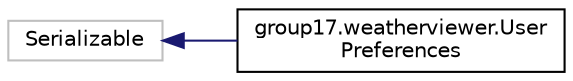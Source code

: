 digraph "Graphical Class Hierarchy"
{
  edge [fontname="Helvetica",fontsize="10",labelfontname="Helvetica",labelfontsize="10"];
  node [fontname="Helvetica",fontsize="10",shape=record];
  rankdir="LR";
  Node2 [label="Serializable",height=0.2,width=0.4,color="grey75", fillcolor="white", style="filled"];
  Node2 -> Node0 [dir="back",color="midnightblue",fontsize="10",style="solid",fontname="Helvetica"];
  Node0 [label="group17.weatherviewer.User\lPreferences",height=0.2,width=0.4,color="black", fillcolor="white", style="filled",URL="$classgroup17_1_1weatherviewer_1_1UserPreferences.html"];
}

